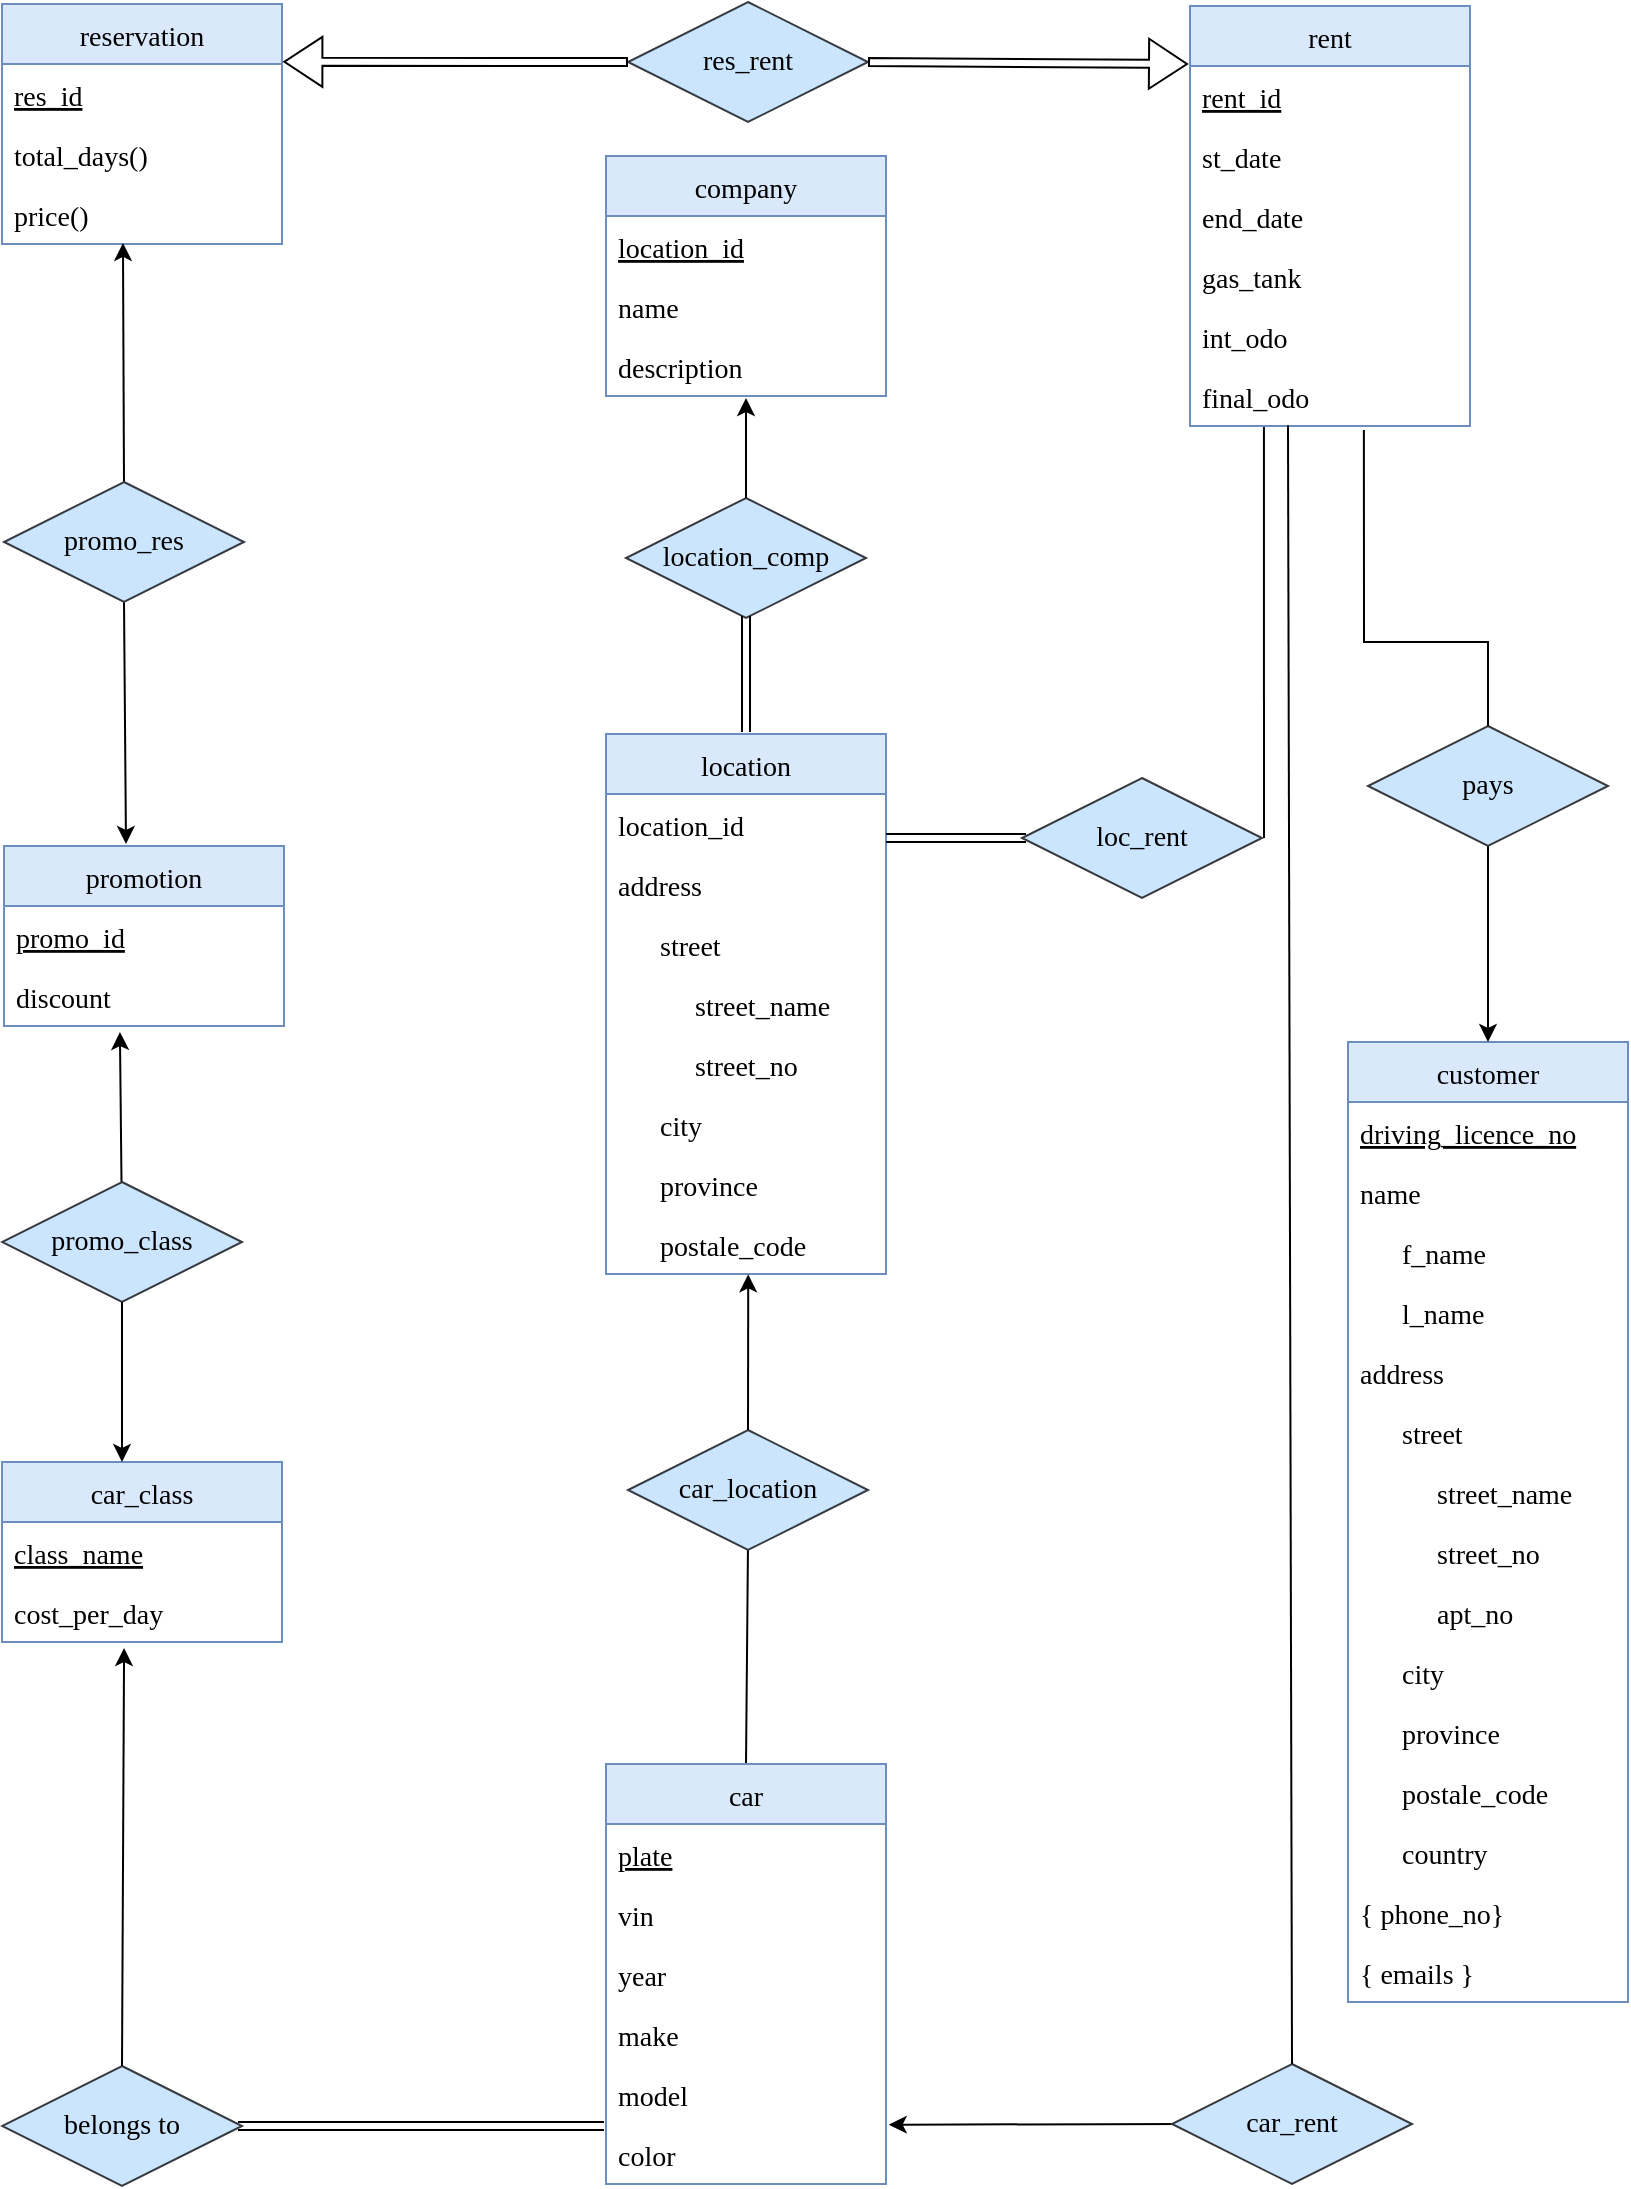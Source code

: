 <mxfile version="19.0.2" type="device"><diagram id="ZwlNlJG9tVJboRtD220z" name="Page-1"><mxGraphModel dx="1662" dy="762" grid="1" gridSize="10" guides="1" tooltips="1" connect="1" arrows="1" fold="1" page="1" pageScale="1" pageWidth="850" pageHeight="1100" math="0" shadow="0"><root><mxCell id="0"/><mxCell id="1" parent="0"/><mxCell id="5O3yAmEBrF3W0LkI9cG--62" value="" style="endArrow=none;html=1;rounded=0;fontFamily=Georgia;fontSize=14;entryX=1;entryY=0.5;entryDx=0;entryDy=0;exitX=0.264;exitY=1.006;exitDx=0;exitDy=0;exitPerimeter=0;" parent="1" source="In60isQGszgIBCFPKNo0-3" edge="1"><mxGeometry width="50" height="50" relative="1" as="geometry"><mxPoint x="638" y="210" as="sourcePoint"/><mxPoint x="638" y="418" as="targetPoint"/></mxGeometry></mxCell><mxCell id="5O3yAmEBrF3W0LkI9cG--57" value="" style="endArrow=none;html=1;rounded=0;fontFamily=Georgia;fontSize=14;exitX=0.5;exitY=0;exitDx=0;exitDy=0;" parent="1" edge="1" source="5O3yAmEBrF3W0LkI9cG--21"><mxGeometry width="50" height="50" relative="1" as="geometry"><mxPoint x="380" y="870" as="sourcePoint"/><mxPoint x="380" y="771" as="targetPoint"/></mxGeometry></mxCell><mxCell id="5O3yAmEBrF3W0LkI9cG--51" value="" style="endArrow=classic;html=1;rounded=0;fontFamily=Georgia;fontSize=14;entryX=1.017;entryY=-0.089;entryDx=0;entryDy=0;entryPerimeter=0;" parent="1" edge="1"><mxGeometry width="50" height="50" relative="1" as="geometry"><mxPoint x="600" y="1061" as="sourcePoint"/><mxPoint x="450.38" y="1061.33" as="targetPoint"/></mxGeometry></mxCell><mxCell id="5O3yAmEBrF3W0LkI9cG--54" value="" style="endArrow=classic;html=1;rounded=0;fontFamily=Georgia;fontSize=14;exitX=0.5;exitY=0;exitDx=0;exitDy=0;entryX=0.414;entryY=1.1;entryDx=0;entryDy=0;entryPerimeter=0;" parent="1" edge="1" target="5O3yAmEBrF3W0LkI9cG--8"><mxGeometry width="50" height="50" relative="1" as="geometry"><mxPoint x="67" y="614" as="sourcePoint"/><mxPoint x="68" y="544" as="targetPoint"/></mxGeometry></mxCell><mxCell id="5O3yAmEBrF3W0LkI9cG--55" value="" style="endArrow=classic;html=1;rounded=0;fontFamily=Georgia;fontSize=14;exitX=0.5;exitY=1;exitDx=0;exitDy=0;" parent="1" source="5O3yAmEBrF3W0LkI9cG--33" edge="1"><mxGeometry width="50" height="50" relative="1" as="geometry"><mxPoint x="69.04" y="349.98" as="sourcePoint"/><mxPoint x="69" y="421" as="targetPoint"/><Array as="points"/></mxGeometry></mxCell><mxCell id="5O3yAmEBrF3W0LkI9cG--1" value="reservation" style="swimlane;fontStyle=0;childLayout=stackLayout;horizontal=1;startSize=30;horizontalStack=0;resizeParent=1;resizeParentMax=0;resizeLast=0;collapsible=1;marginBottom=0;fillColor=#dae8fc;strokeColor=#6c8ebf;fontFamily=Georgia;fontSize=14;" parent="1" vertex="1"><mxGeometry x="7" y="1" width="140" height="120" as="geometry"/></mxCell><mxCell id="5O3yAmEBrF3W0LkI9cG--2" value="res_id" style="text;strokeColor=none;fillColor=none;align=left;verticalAlign=middle;spacingLeft=4;spacingRight=4;overflow=hidden;points=[[0,0.5],[1,0.5]];portConstraint=eastwest;rotatable=0;fontStyle=4;fontFamily=Georgia;fontSize=14;" parent="5O3yAmEBrF3W0LkI9cG--1" vertex="1"><mxGeometry y="30" width="140" height="30" as="geometry"/></mxCell><mxCell id="5O3yAmEBrF3W0LkI9cG--3" value="total_days()" style="text;strokeColor=none;fillColor=none;align=left;verticalAlign=middle;spacingLeft=4;spacingRight=4;overflow=hidden;points=[[0,0.5],[1,0.5]];portConstraint=eastwest;rotatable=0;fontFamily=Georgia;fontSize=14;" parent="5O3yAmEBrF3W0LkI9cG--1" vertex="1"><mxGeometry y="60" width="140" height="30" as="geometry"/></mxCell><mxCell id="5O3yAmEBrF3W0LkI9cG--4" value="price()" style="text;strokeColor=none;fillColor=none;align=left;verticalAlign=middle;spacingLeft=4;spacingRight=4;overflow=hidden;points=[[0,0.5],[1,0.5]];portConstraint=eastwest;rotatable=0;fontFamily=Georgia;fontSize=14;" parent="5O3yAmEBrF3W0LkI9cG--1" vertex="1"><mxGeometry y="90" width="140" height="30" as="geometry"/></mxCell><mxCell id="5O3yAmEBrF3W0LkI9cG--5" value="promotion" style="swimlane;fontStyle=0;childLayout=stackLayout;horizontal=1;startSize=30;horizontalStack=0;resizeParent=1;resizeParentMax=0;resizeLast=0;collapsible=1;marginBottom=0;fillColor=#dae8fc;strokeColor=#6c8ebf;fontFamily=Georgia;fontSize=14;" parent="1" vertex="1"><mxGeometry x="8" y="422" width="140" height="90" as="geometry"/></mxCell><mxCell id="5O3yAmEBrF3W0LkI9cG--6" value="promo_id" style="text;strokeColor=none;fillColor=none;align=left;verticalAlign=middle;spacingLeft=4;spacingRight=4;overflow=hidden;points=[[0,0.5],[1,0.5]];portConstraint=eastwest;rotatable=0;fontStyle=4;fontFamily=Georgia;fontSize=14;" parent="5O3yAmEBrF3W0LkI9cG--5" vertex="1"><mxGeometry y="30" width="140" height="30" as="geometry"/></mxCell><mxCell id="5O3yAmEBrF3W0LkI9cG--8" value="discount" style="text;strokeColor=none;fillColor=none;align=left;verticalAlign=middle;spacingLeft=4;spacingRight=4;overflow=hidden;points=[[0,0.5],[1,0.5]];portConstraint=eastwest;rotatable=0;fontFamily=Georgia;fontSize=14;" parent="5O3yAmEBrF3W0LkI9cG--5" vertex="1"><mxGeometry y="60" width="140" height="30" as="geometry"/></mxCell><mxCell id="5O3yAmEBrF3W0LkI9cG--9" value="car_class" style="swimlane;fontStyle=0;childLayout=stackLayout;horizontal=1;startSize=30;horizontalStack=0;resizeParent=1;resizeParentMax=0;resizeLast=0;collapsible=1;marginBottom=0;fillColor=#dae8fc;strokeColor=#6c8ebf;fontFamily=Georgia;fontSize=14;" parent="1" vertex="1"><mxGeometry x="7" y="730" width="140" height="90" as="geometry"/></mxCell><mxCell id="5O3yAmEBrF3W0LkI9cG--11" value="class_name" style="text;strokeColor=none;fillColor=none;align=left;verticalAlign=middle;spacingLeft=4;spacingRight=4;overflow=hidden;points=[[0,0.5],[1,0.5]];portConstraint=eastwest;rotatable=0;fontFamily=Georgia;fontSize=14;fontStyle=4" parent="5O3yAmEBrF3W0LkI9cG--9" vertex="1"><mxGeometry y="30" width="140" height="30" as="geometry"/></mxCell><mxCell id="In60isQGszgIBCFPKNo0-7" value="cost_per_day" style="text;strokeColor=none;fillColor=none;align=left;verticalAlign=middle;spacingLeft=4;spacingRight=4;overflow=hidden;points=[[0,0.5],[1,0.5]];portConstraint=eastwest;rotatable=0;fontFamily=Georgia;fontSize=14;" parent="5O3yAmEBrF3W0LkI9cG--9" vertex="1"><mxGeometry y="60" width="140" height="30" as="geometry"/></mxCell><mxCell id="5O3yAmEBrF3W0LkI9cG--13" value="company" style="swimlane;fontStyle=0;childLayout=stackLayout;horizontal=1;startSize=30;horizontalStack=0;resizeParent=1;resizeParentMax=0;resizeLast=0;collapsible=1;marginBottom=0;fillColor=#dae8fc;strokeColor=#6c8ebf;fontFamily=Georgia;fontSize=14;" parent="1" vertex="1"><mxGeometry x="309" y="77" width="140" height="120" as="geometry"/></mxCell><mxCell id="5O3yAmEBrF3W0LkI9cG--14" value="location_id" style="text;strokeColor=none;fillColor=none;align=left;verticalAlign=middle;spacingLeft=4;spacingRight=4;overflow=hidden;points=[[0,0.5],[1,0.5]];portConstraint=eastwest;rotatable=0;fontStyle=4;fontFamily=Georgia;fontSize=14;" parent="5O3yAmEBrF3W0LkI9cG--13" vertex="1"><mxGeometry y="30" width="140" height="30" as="geometry"/></mxCell><mxCell id="5O3yAmEBrF3W0LkI9cG--15" value="name" style="text;strokeColor=none;fillColor=none;align=left;verticalAlign=middle;spacingLeft=4;spacingRight=4;overflow=hidden;points=[[0,0.5],[1,0.5]];portConstraint=eastwest;rotatable=0;fontFamily=Georgia;fontSize=14;" parent="5O3yAmEBrF3W0LkI9cG--13" vertex="1"><mxGeometry y="60" width="140" height="30" as="geometry"/></mxCell><mxCell id="In60isQGszgIBCFPKNo0-5" value="description" style="text;strokeColor=none;fillColor=none;align=left;verticalAlign=middle;spacingLeft=4;spacingRight=4;overflow=hidden;points=[[0,0.5],[1,0.5]];portConstraint=eastwest;rotatable=0;fontFamily=Georgia;fontSize=14;" parent="5O3yAmEBrF3W0LkI9cG--13" vertex="1"><mxGeometry y="90" width="140" height="30" as="geometry"/></mxCell><mxCell id="5O3yAmEBrF3W0LkI9cG--17" value="location" style="swimlane;fontStyle=0;childLayout=stackLayout;horizontal=1;startSize=30;horizontalStack=0;resizeParent=1;resizeParentMax=0;resizeLast=0;collapsible=1;marginBottom=0;fillColor=#dae8fc;strokeColor=#6c8ebf;fontFamily=Georgia;fontSize=14;" parent="1" vertex="1"><mxGeometry x="309" y="366" width="140" height="270" as="geometry"/></mxCell><mxCell id="5O3yAmEBrF3W0LkI9cG--18" value="location_id" style="text;strokeColor=none;fillColor=none;align=left;verticalAlign=middle;spacingLeft=4;spacingRight=4;overflow=hidden;points=[[0,0.5],[1,0.5]];portConstraint=eastwest;rotatable=0;fontFamily=Georgia;fontSize=14;" parent="5O3yAmEBrF3W0LkI9cG--17" vertex="1"><mxGeometry y="30" width="140" height="30" as="geometry"/></mxCell><mxCell id="5O3yAmEBrF3W0LkI9cG--19" value="address" style="text;strokeColor=none;fillColor=none;align=left;verticalAlign=middle;spacingLeft=4;spacingRight=4;overflow=hidden;points=[[0,0.5],[1,0.5]];portConstraint=eastwest;rotatable=0;fontFamily=Georgia;fontSize=14;" parent="5O3yAmEBrF3W0LkI9cG--17" vertex="1"><mxGeometry y="60" width="140" height="30" as="geometry"/></mxCell><mxCell id="In60isQGszgIBCFPKNo0-26" value="      street" style="text;strokeColor=none;fillColor=none;align=left;verticalAlign=middle;spacingLeft=4;spacingRight=4;overflow=hidden;points=[[0,0.5],[1,0.5]];portConstraint=eastwest;rotatable=0;fontFamily=Georgia;fontSize=14;" parent="5O3yAmEBrF3W0LkI9cG--17" vertex="1"><mxGeometry y="90" width="140" height="30" as="geometry"/></mxCell><mxCell id="In60isQGszgIBCFPKNo0-27" value="           street_name" style="text;strokeColor=none;fillColor=none;align=left;verticalAlign=middle;spacingLeft=4;spacingRight=4;overflow=hidden;points=[[0,0.5],[1,0.5]];portConstraint=eastwest;rotatable=0;fontFamily=Georgia;fontSize=14;" parent="5O3yAmEBrF3W0LkI9cG--17" vertex="1"><mxGeometry y="120" width="140" height="30" as="geometry"/></mxCell><mxCell id="In60isQGszgIBCFPKNo0-28" value="           street_no" style="text;strokeColor=none;fillColor=none;align=left;verticalAlign=middle;spacingLeft=4;spacingRight=4;overflow=hidden;points=[[0,0.5],[1,0.5]];portConstraint=eastwest;rotatable=0;fontFamily=Georgia;fontSize=14;" parent="5O3yAmEBrF3W0LkI9cG--17" vertex="1"><mxGeometry y="150" width="140" height="30" as="geometry"/></mxCell><mxCell id="In60isQGszgIBCFPKNo0-29" value="      city" style="text;strokeColor=none;fillColor=none;align=left;verticalAlign=middle;spacingLeft=4;spacingRight=4;overflow=hidden;points=[[0,0.5],[1,0.5]];portConstraint=eastwest;rotatable=0;fontFamily=Georgia;fontSize=14;" parent="5O3yAmEBrF3W0LkI9cG--17" vertex="1"><mxGeometry y="180" width="140" height="30" as="geometry"/></mxCell><mxCell id="In60isQGszgIBCFPKNo0-32" value="      province" style="text;strokeColor=none;fillColor=none;align=left;verticalAlign=middle;spacingLeft=4;spacingRight=4;overflow=hidden;points=[[0,0.5],[1,0.5]];portConstraint=eastwest;rotatable=0;fontFamily=Georgia;fontSize=14;" parent="5O3yAmEBrF3W0LkI9cG--17" vertex="1"><mxGeometry y="210" width="140" height="30" as="geometry"/></mxCell><mxCell id="In60isQGszgIBCFPKNo0-31" value="      postale_code" style="text;strokeColor=none;fillColor=none;align=left;verticalAlign=middle;spacingLeft=4;spacingRight=4;overflow=hidden;points=[[0,0.5],[1,0.5]];portConstraint=eastwest;rotatable=0;fontFamily=Georgia;fontSize=14;" parent="5O3yAmEBrF3W0LkI9cG--17" vertex="1"><mxGeometry y="240" width="140" height="30" as="geometry"/></mxCell><mxCell id="5O3yAmEBrF3W0LkI9cG--21" value="car" style="swimlane;fontStyle=0;childLayout=stackLayout;horizontal=1;startSize=30;horizontalStack=0;resizeParent=1;resizeParentMax=0;resizeLast=0;collapsible=1;marginBottom=0;fillColor=#dae8fc;strokeColor=#6c8ebf;fontFamily=Georgia;fontSize=14;" parent="1" vertex="1"><mxGeometry x="309" y="881" width="140" height="210" as="geometry"/></mxCell><mxCell id="5O3yAmEBrF3W0LkI9cG--22" value="plate" style="text;strokeColor=none;fillColor=none;align=left;verticalAlign=middle;spacingLeft=4;spacingRight=4;overflow=hidden;points=[[0,0.5],[1,0.5]];portConstraint=eastwest;rotatable=0;fontStyle=4;fontFamily=Georgia;fontSize=14;" parent="5O3yAmEBrF3W0LkI9cG--21" vertex="1"><mxGeometry y="30" width="140" height="30" as="geometry"/></mxCell><mxCell id="5O3yAmEBrF3W0LkI9cG--23" value="vin" style="text;strokeColor=none;fillColor=none;align=left;verticalAlign=middle;spacingLeft=4;spacingRight=4;overflow=hidden;points=[[0,0.5],[1,0.5]];portConstraint=eastwest;rotatable=0;fontFamily=Georgia;fontSize=14;" parent="5O3yAmEBrF3W0LkI9cG--21" vertex="1"><mxGeometry y="60" width="140" height="30" as="geometry"/></mxCell><mxCell id="5O3yAmEBrF3W0LkI9cG--24" value="year" style="text;strokeColor=none;fillColor=none;align=left;verticalAlign=middle;spacingLeft=4;spacingRight=4;overflow=hidden;points=[[0,0.5],[1,0.5]];portConstraint=eastwest;rotatable=0;fontFamily=Georgia;fontSize=14;" parent="5O3yAmEBrF3W0LkI9cG--21" vertex="1"><mxGeometry y="90" width="140" height="30" as="geometry"/></mxCell><mxCell id="5O3yAmEBrF3W0LkI9cG--44" value="make" style="text;strokeColor=none;fillColor=none;align=left;verticalAlign=middle;spacingLeft=4;spacingRight=4;overflow=hidden;points=[[0,0.5],[1,0.5]];portConstraint=eastwest;rotatable=0;fontFamily=Georgia;fontSize=14;" parent="5O3yAmEBrF3W0LkI9cG--21" vertex="1"><mxGeometry y="120" width="140" height="30" as="geometry"/></mxCell><mxCell id="5O3yAmEBrF3W0LkI9cG--45" value="model" style="text;strokeColor=none;fillColor=none;align=left;verticalAlign=middle;spacingLeft=4;spacingRight=4;overflow=hidden;points=[[0,0.5],[1,0.5]];portConstraint=eastwest;rotatable=0;fontFamily=Georgia;fontSize=14;" parent="5O3yAmEBrF3W0LkI9cG--21" vertex="1"><mxGeometry y="150" width="140" height="30" as="geometry"/></mxCell><mxCell id="5O3yAmEBrF3W0LkI9cG--46" value="color" style="text;strokeColor=none;fillColor=none;align=left;verticalAlign=middle;spacingLeft=4;spacingRight=4;overflow=hidden;points=[[0,0.5],[1,0.5]];portConstraint=eastwest;rotatable=0;fontFamily=Georgia;fontSize=14;" parent="5O3yAmEBrF3W0LkI9cG--21" vertex="1"><mxGeometry y="180" width="140" height="30" as="geometry"/></mxCell><mxCell id="5O3yAmEBrF3W0LkI9cG--25" value="customer" style="swimlane;fontStyle=0;childLayout=stackLayout;horizontal=1;startSize=30;horizontalStack=0;resizeParent=1;resizeParentMax=0;resizeLast=0;collapsible=1;marginBottom=0;fillColor=#dae8fc;strokeColor=#6c8ebf;fontFamily=Georgia;fontSize=14;" parent="1" vertex="1"><mxGeometry x="680" y="520" width="140" height="480" as="geometry"/></mxCell><mxCell id="5O3yAmEBrF3W0LkI9cG--26" value="driving_licence_no" style="text;strokeColor=none;fillColor=none;align=left;verticalAlign=middle;spacingLeft=4;spacingRight=4;overflow=hidden;points=[[0,0.5],[1,0.5]];portConstraint=eastwest;rotatable=0;fontStyle=4;fontFamily=Georgia;fontSize=14;" parent="5O3yAmEBrF3W0LkI9cG--25" vertex="1"><mxGeometry y="30" width="140" height="30" as="geometry"/></mxCell><mxCell id="5O3yAmEBrF3W0LkI9cG--27" value="name" style="text;strokeColor=none;fillColor=none;align=left;verticalAlign=middle;spacingLeft=4;spacingRight=4;overflow=hidden;points=[[0,0.5],[1,0.5]];portConstraint=eastwest;rotatable=0;fontFamily=Georgia;fontSize=14;" parent="5O3yAmEBrF3W0LkI9cG--25" vertex="1"><mxGeometry y="60" width="140" height="30" as="geometry"/></mxCell><mxCell id="5O3yAmEBrF3W0LkI9cG--28" value="      f_name" style="text;strokeColor=none;fillColor=none;align=left;verticalAlign=middle;spacingLeft=4;spacingRight=4;overflow=hidden;points=[[0,0.5],[1,0.5]];portConstraint=eastwest;rotatable=0;fontFamily=Georgia;fontSize=14;" parent="5O3yAmEBrF3W0LkI9cG--25" vertex="1"><mxGeometry y="90" width="140" height="30" as="geometry"/></mxCell><mxCell id="In60isQGszgIBCFPKNo0-9" value="      l_name" style="text;strokeColor=none;fillColor=none;align=left;verticalAlign=middle;spacingLeft=4;spacingRight=4;overflow=hidden;points=[[0,0.5],[1,0.5]];portConstraint=eastwest;rotatable=0;fontFamily=Georgia;fontSize=14;" parent="5O3yAmEBrF3W0LkI9cG--25" vertex="1"><mxGeometry y="120" width="140" height="30" as="geometry"/></mxCell><mxCell id="In60isQGszgIBCFPKNo0-10" value="address" style="text;strokeColor=none;fillColor=none;align=left;verticalAlign=middle;spacingLeft=4;spacingRight=4;overflow=hidden;points=[[0,0.5],[1,0.5]];portConstraint=eastwest;rotatable=0;fontFamily=Georgia;fontSize=14;" parent="5O3yAmEBrF3W0LkI9cG--25" vertex="1"><mxGeometry y="150" width="140" height="30" as="geometry"/></mxCell><mxCell id="In60isQGszgIBCFPKNo0-11" value="      street" style="text;strokeColor=none;fillColor=none;align=left;verticalAlign=middle;spacingLeft=4;spacingRight=4;overflow=hidden;points=[[0,0.5],[1,0.5]];portConstraint=eastwest;rotatable=0;fontFamily=Georgia;fontSize=14;" parent="5O3yAmEBrF3W0LkI9cG--25" vertex="1"><mxGeometry y="180" width="140" height="30" as="geometry"/></mxCell><mxCell id="In60isQGszgIBCFPKNo0-13" value="           street_name" style="text;strokeColor=none;fillColor=none;align=left;verticalAlign=middle;spacingLeft=4;spacingRight=4;overflow=hidden;points=[[0,0.5],[1,0.5]];portConstraint=eastwest;rotatable=0;fontFamily=Georgia;fontSize=14;" parent="5O3yAmEBrF3W0LkI9cG--25" vertex="1"><mxGeometry y="210" width="140" height="30" as="geometry"/></mxCell><mxCell id="In60isQGszgIBCFPKNo0-17" value="           street_no" style="text;strokeColor=none;fillColor=none;align=left;verticalAlign=middle;spacingLeft=4;spacingRight=4;overflow=hidden;points=[[0,0.5],[1,0.5]];portConstraint=eastwest;rotatable=0;fontFamily=Georgia;fontSize=14;" parent="5O3yAmEBrF3W0LkI9cG--25" vertex="1"><mxGeometry y="240" width="140" height="30" as="geometry"/></mxCell><mxCell id="In60isQGszgIBCFPKNo0-19" value="           apt_no" style="text;strokeColor=none;fillColor=none;align=left;verticalAlign=middle;spacingLeft=4;spacingRight=4;overflow=hidden;points=[[0,0.5],[1,0.5]];portConstraint=eastwest;rotatable=0;fontFamily=Georgia;fontSize=14;" parent="5O3yAmEBrF3W0LkI9cG--25" vertex="1"><mxGeometry y="270" width="140" height="30" as="geometry"/></mxCell><mxCell id="In60isQGszgIBCFPKNo0-20" value="      city" style="text;strokeColor=none;fillColor=none;align=left;verticalAlign=middle;spacingLeft=4;spacingRight=4;overflow=hidden;points=[[0,0.5],[1,0.5]];portConstraint=eastwest;rotatable=0;fontFamily=Georgia;fontSize=14;" parent="5O3yAmEBrF3W0LkI9cG--25" vertex="1"><mxGeometry y="300" width="140" height="30" as="geometry"/></mxCell><mxCell id="In60isQGszgIBCFPKNo0-22" value="      province" style="text;strokeColor=none;fillColor=none;align=left;verticalAlign=middle;spacingLeft=4;spacingRight=4;overflow=hidden;points=[[0,0.5],[1,0.5]];portConstraint=eastwest;rotatable=0;fontFamily=Georgia;fontSize=14;" parent="5O3yAmEBrF3W0LkI9cG--25" vertex="1"><mxGeometry y="330" width="140" height="30" as="geometry"/></mxCell><mxCell id="In60isQGszgIBCFPKNo0-23" value="      postale_code" style="text;strokeColor=none;fillColor=none;align=left;verticalAlign=middle;spacingLeft=4;spacingRight=4;overflow=hidden;points=[[0,0.5],[1,0.5]];portConstraint=eastwest;rotatable=0;fontFamily=Georgia;fontSize=14;" parent="5O3yAmEBrF3W0LkI9cG--25" vertex="1"><mxGeometry y="360" width="140" height="30" as="geometry"/></mxCell><mxCell id="In60isQGszgIBCFPKNo0-24" value="      country" style="text;strokeColor=none;fillColor=none;align=left;verticalAlign=middle;spacingLeft=4;spacingRight=4;overflow=hidden;points=[[0,0.5],[1,0.5]];portConstraint=eastwest;rotatable=0;fontFamily=Georgia;fontSize=14;" parent="5O3yAmEBrF3W0LkI9cG--25" vertex="1"><mxGeometry y="390" width="140" height="30" as="geometry"/></mxCell><mxCell id="KVECkxVaw_R1CVkqASGa-1" value="{ phone_no}" style="text;strokeColor=none;fillColor=none;align=left;verticalAlign=middle;spacingLeft=4;spacingRight=4;overflow=hidden;points=[[0,0.5],[1,0.5]];portConstraint=eastwest;rotatable=0;fontFamily=Georgia;fontSize=14;" vertex="1" parent="5O3yAmEBrF3W0LkI9cG--25"><mxGeometry y="420" width="140" height="30" as="geometry"/></mxCell><mxCell id="KVECkxVaw_R1CVkqASGa-4" value="{ emails }" style="text;strokeColor=none;fillColor=none;align=left;verticalAlign=middle;spacingLeft=4;spacingRight=4;overflow=hidden;points=[[0,0.5],[1,0.5]];portConstraint=eastwest;rotatable=0;fontFamily=Georgia;fontSize=14;" vertex="1" parent="5O3yAmEBrF3W0LkI9cG--25"><mxGeometry y="450" width="140" height="30" as="geometry"/></mxCell><mxCell id="5O3yAmEBrF3W0LkI9cG--29" value="rent" style="swimlane;fontStyle=0;childLayout=stackLayout;horizontal=1;startSize=30;horizontalStack=0;resizeParent=1;resizeParentMax=0;resizeLast=0;collapsible=1;marginBottom=0;fillColor=#dae8fc;strokeColor=#6c8ebf;fontFamily=Georgia;fontSize=14;" parent="1" vertex="1"><mxGeometry x="601" y="2" width="140" height="210" as="geometry"/></mxCell><mxCell id="5O3yAmEBrF3W0LkI9cG--30" value="rent_id" style="text;strokeColor=none;fillColor=none;align=left;verticalAlign=middle;spacingLeft=4;spacingRight=4;overflow=hidden;points=[[0,0.5],[1,0.5]];portConstraint=eastwest;rotatable=0;fontStyle=4;fontFamily=Georgia;fontSize=14;" parent="5O3yAmEBrF3W0LkI9cG--29" vertex="1"><mxGeometry y="30" width="140" height="30" as="geometry"/></mxCell><mxCell id="5O3yAmEBrF3W0LkI9cG--31" value="st_date" style="text;strokeColor=none;fillColor=none;align=left;verticalAlign=middle;spacingLeft=4;spacingRight=4;overflow=hidden;points=[[0,0.5],[1,0.5]];portConstraint=eastwest;rotatable=0;fontFamily=Georgia;fontSize=14;" parent="5O3yAmEBrF3W0LkI9cG--29" vertex="1"><mxGeometry y="60" width="140" height="30" as="geometry"/></mxCell><mxCell id="5O3yAmEBrF3W0LkI9cG--32" value="end_date" style="text;strokeColor=none;fillColor=none;align=left;verticalAlign=middle;spacingLeft=4;spacingRight=4;overflow=hidden;points=[[0,0.5],[1,0.5]];portConstraint=eastwest;rotatable=0;fontFamily=Georgia;fontSize=14;" parent="5O3yAmEBrF3W0LkI9cG--29" vertex="1"><mxGeometry y="90" width="140" height="30" as="geometry"/></mxCell><mxCell id="5O3yAmEBrF3W0LkI9cG--42" value="gas_tank" style="text;strokeColor=none;fillColor=none;align=left;verticalAlign=middle;spacingLeft=4;spacingRight=4;overflow=hidden;points=[[0,0.5],[1,0.5]];portConstraint=eastwest;rotatable=0;fontFamily=Georgia;fontSize=14;" parent="5O3yAmEBrF3W0LkI9cG--29" vertex="1"><mxGeometry y="120" width="140" height="30" as="geometry"/></mxCell><mxCell id="5O3yAmEBrF3W0LkI9cG--43" value="int_odo" style="text;strokeColor=none;fillColor=none;align=left;verticalAlign=middle;spacingLeft=4;spacingRight=4;overflow=hidden;points=[[0,0.5],[1,0.5]];portConstraint=eastwest;rotatable=0;fontFamily=Georgia;fontSize=14;" parent="5O3yAmEBrF3W0LkI9cG--29" vertex="1"><mxGeometry y="150" width="140" height="30" as="geometry"/></mxCell><mxCell id="In60isQGszgIBCFPKNo0-3" value="final_odo" style="text;strokeColor=none;fillColor=none;align=left;verticalAlign=middle;spacingLeft=4;spacingRight=4;overflow=hidden;points=[[0,0.5],[1,0.5]];portConstraint=eastwest;rotatable=0;fontFamily=Georgia;fontSize=14;" parent="5O3yAmEBrF3W0LkI9cG--29" vertex="1"><mxGeometry y="180" width="140" height="30" as="geometry"/></mxCell><mxCell id="5O3yAmEBrF3W0LkI9cG--34" value="promo_class" style="shape=rhombus;perimeter=rhombusPerimeter;whiteSpace=wrap;html=1;align=center;fillColor=#cce5ff;strokeColor=#36393d;fontFamily=Georgia;fontSize=14;" parent="1" vertex="1"><mxGeometry x="7" y="590" width="120" height="60" as="geometry"/></mxCell><mxCell id="5O3yAmEBrF3W0LkI9cG--35" value="res_rent" style="shape=rhombus;perimeter=rhombusPerimeter;whiteSpace=wrap;html=1;align=center;fillColor=#cce5ff;strokeColor=#36393d;fontFamily=Georgia;fontSize=14;" parent="1" vertex="1"><mxGeometry x="320" width="120" height="60" as="geometry"/></mxCell><mxCell id="5O3yAmEBrF3W0LkI9cG--36" value="loc_rent" style="shape=rhombus;perimeter=rhombusPerimeter;whiteSpace=wrap;html=1;align=center;fillColor=#cce5ff;strokeColor=#36393d;fontFamily=Georgia;fontSize=14;" parent="1" vertex="1"><mxGeometry x="517" y="388" width="120" height="60" as="geometry"/></mxCell><mxCell id="5O3yAmEBrF3W0LkI9cG--37" value="location_comp" style="shape=rhombus;perimeter=rhombusPerimeter;whiteSpace=wrap;html=1;align=center;fillColor=#cce5ff;strokeColor=#36393d;fontFamily=Georgia;fontSize=14;" parent="1" vertex="1"><mxGeometry x="319" y="248" width="120" height="60" as="geometry"/></mxCell><mxCell id="5O3yAmEBrF3W0LkI9cG--39" value="car_rent" style="shape=rhombus;perimeter=rhombusPerimeter;whiteSpace=wrap;html=1;align=center;fillColor=#cce5ff;strokeColor=#36393d;fontFamily=Georgia;fontSize=14;" parent="1" vertex="1"><mxGeometry x="592" y="1031" width="120" height="60" as="geometry"/></mxCell><mxCell id="5O3yAmEBrF3W0LkI9cG--40" value="belongs to" style="shape=rhombus;perimeter=rhombusPerimeter;whiteSpace=wrap;html=1;align=center;fillColor=#cce5ff;strokeColor=#36393d;fontFamily=Georgia;fontSize=14;" parent="1" vertex="1"><mxGeometry x="7" y="1032" width="120" height="60" as="geometry"/></mxCell><mxCell id="5O3yAmEBrF3W0LkI9cG--41" value="car_location" style="shape=rhombus;perimeter=rhombusPerimeter;whiteSpace=wrap;html=1;align=center;fillColor=#cce5ff;strokeColor=#36393d;fontFamily=Georgia;fontSize=14;" parent="1" vertex="1"><mxGeometry x="320" y="714" width="120" height="60" as="geometry"/></mxCell><mxCell id="5O3yAmEBrF3W0LkI9cG--49" value="" style="endArrow=classic;html=1;rounded=0;fontFamily=Georgia;fontSize=14;exitX=0.5;exitY=0;exitDx=0;exitDy=0;entryX=0.436;entryY=1.1;entryDx=0;entryDy=0;entryPerimeter=0;" parent="1" source="5O3yAmEBrF3W0LkI9cG--40" edge="1" target="In60isQGszgIBCFPKNo0-7"><mxGeometry width="50" height="50" relative="1" as="geometry"><mxPoint x="317" y="782" as="sourcePoint"/><mxPoint x="70" y="860" as="targetPoint"/></mxGeometry></mxCell><mxCell id="5O3yAmEBrF3W0LkI9cG--50" value="" style="endArrow=none;html=1;rounded=0;fontFamily=Georgia;fontSize=14;shape=link;entryX=1;entryY=0.5;entryDx=0;entryDy=0;" parent="1" edge="1"><mxGeometry width="50" height="50" relative="1" as="geometry"><mxPoint x="308" y="1062" as="sourcePoint"/><mxPoint x="125" y="1062" as="targetPoint"/></mxGeometry></mxCell><mxCell id="5O3yAmEBrF3W0LkI9cG--52" value="" style="endArrow=none;html=1;rounded=0;fontFamily=Georgia;fontSize=14;exitX=0.5;exitY=0;exitDx=0;exitDy=0;entryX=0.35;entryY=0.989;entryDx=0;entryDy=0;entryPerimeter=0;" parent="1" target="In60isQGszgIBCFPKNo0-3" edge="1"><mxGeometry width="50" height="50" relative="1" as="geometry"><mxPoint x="652" y="1031" as="sourcePoint"/><mxPoint x="650" y="220" as="targetPoint"/></mxGeometry></mxCell><mxCell id="5O3yAmEBrF3W0LkI9cG--53" value="" style="endArrow=classic;html=1;rounded=0;fontFamily=Georgia;fontSize=14;exitX=0.5;exitY=1;exitDx=0;exitDy=0;" parent="1" source="5O3yAmEBrF3W0LkI9cG--34" edge="1"><mxGeometry width="50" height="50" relative="1" as="geometry"><mxPoint x="317" y="620" as="sourcePoint"/><mxPoint x="67" y="730" as="targetPoint"/></mxGeometry></mxCell><mxCell id="5O3yAmEBrF3W0LkI9cG--56" value="" style="endArrow=classic;html=1;rounded=0;fontFamily=Georgia;fontSize=14;exitX=0.5;exitY=0;exitDx=0;exitDy=0;entryX=0.432;entryY=0.983;entryDx=0;entryDy=0;entryPerimeter=0;startArrow=none;" parent="1" source="5O3yAmEBrF3W0LkI9cG--33" target="5O3yAmEBrF3W0LkI9cG--4" edge="1"><mxGeometry width="50" height="50" relative="1" as="geometry"><mxPoint x="68" y="295" as="sourcePoint"/><mxPoint x="65.94" y="121.67" as="targetPoint"/></mxGeometry></mxCell><mxCell id="5O3yAmEBrF3W0LkI9cG--60" value="" style="endArrow=none;html=1;rounded=0;fontFamily=Georgia;fontSize=14;shape=link;exitX=0.5;exitY=0;exitDx=0;exitDy=0;" parent="1" edge="1"><mxGeometry width="50" height="50" relative="1" as="geometry"><mxPoint x="379" y="365" as="sourcePoint"/><mxPoint x="379" y="307" as="targetPoint"/></mxGeometry></mxCell><mxCell id="5O3yAmEBrF3W0LkI9cG--61" value="" style="endArrow=classic;html=1;rounded=0;fontFamily=Georgia;fontSize=14;exitX=0.5;exitY=0;exitDx=0;exitDy=0;" parent="1" source="5O3yAmEBrF3W0LkI9cG--37" edge="1"><mxGeometry width="50" height="50" relative="1" as="geometry"><mxPoint x="299" y="268" as="sourcePoint"/><mxPoint x="379" y="198" as="targetPoint"/></mxGeometry></mxCell><mxCell id="5O3yAmEBrF3W0LkI9cG--63" value="" style="endArrow=none;html=1;rounded=0;fontFamily=Georgia;fontSize=14;shape=link;" parent="1" edge="1"><mxGeometry width="50" height="50" relative="1" as="geometry"><mxPoint x="519" y="418" as="sourcePoint"/><mxPoint x="449" y="418" as="targetPoint"/></mxGeometry></mxCell><mxCell id="5O3yAmEBrF3W0LkI9cG--65" value="" style="endArrow=classic;html=1;rounded=0;fontFamily=Georgia;fontSize=14;exitX=0.5;exitY=1;exitDx=0;exitDy=0;entryX=0.5;entryY=0;entryDx=0;entryDy=0;" parent="1" edge="1" target="5O3yAmEBrF3W0LkI9cG--25" source="5O3yAmEBrF3W0LkI9cG--38"><mxGeometry width="50" height="50" relative="1" as="geometry"><mxPoint x="741" y="502" as="sourcePoint"/><mxPoint x="750" y="470" as="targetPoint"/></mxGeometry></mxCell><mxCell id="5O3yAmEBrF3W0LkI9cG--66" value="" style="endArrow=classic;html=1;rounded=0;fontFamily=Georgia;fontSize=14;shape=flexArrow;exitX=0;exitY=0.5;exitDx=0;exitDy=0;entryX=1.005;entryY=-0.037;entryDx=0;entryDy=0;entryPerimeter=0;width=4;" parent="1" source="5O3yAmEBrF3W0LkI9cG--35" target="5O3yAmEBrF3W0LkI9cG--2" edge="1"><mxGeometry width="50" height="50" relative="1" as="geometry"><mxPoint x="317" y="327" as="sourcePoint"/><mxPoint x="147" y="206.33" as="targetPoint"/></mxGeometry></mxCell><mxCell id="5O3yAmEBrF3W0LkI9cG--67" value="" style="endArrow=classic;html=1;rounded=0;fontFamily=Georgia;fontSize=14;shape=flexArrow;exitX=1;exitY=0.5;exitDx=0;exitDy=0;startSize=6;strokeWidth=1;arcSize=20;width=4;" parent="1" edge="1"><mxGeometry width="50" height="50" relative="1" as="geometry"><mxPoint x="440" y="30" as="sourcePoint"/><mxPoint x="600" y="31" as="targetPoint"/></mxGeometry></mxCell><mxCell id="5O3yAmEBrF3W0LkI9cG--68" value="" style="endArrow=classic;html=1;rounded=0;fontFamily=Georgia;fontSize=14;exitX=0.5;exitY=0;exitDx=0;exitDy=0;entryX=0.508;entryY=1.006;entryDx=0;entryDy=0;entryPerimeter=0;" parent="1" target="In60isQGszgIBCFPKNo0-31" edge="1"><mxGeometry width="50" height="50" relative="1" as="geometry"><mxPoint x="380" y="714" as="sourcePoint"/><mxPoint x="380" y="640" as="targetPoint"/></mxGeometry></mxCell><mxCell id="5O3yAmEBrF3W0LkI9cG--33" value="promo_res" style="shape=rhombus;perimeter=rhombusPerimeter;whiteSpace=wrap;html=1;align=center;fillColor=#cce5ff;strokeColor=#36393d;fontFamily=Georgia;fontSize=14;" parent="1" vertex="1"><mxGeometry x="8" y="240" width="120" height="60" as="geometry"/></mxCell><mxCell id="5O3yAmEBrF3W0LkI9cG--38" value="pays" style="shape=rhombus;perimeter=rhombusPerimeter;whiteSpace=wrap;html=1;align=center;fillColor=#cce5ff;strokeColor=#36393d;fontFamily=Georgia;fontSize=14;" parent="1" vertex="1"><mxGeometry x="690" y="362" width="120" height="60" as="geometry"/></mxCell><mxCell id="KVECkxVaw_R1CVkqASGa-6" value="" style="endArrow=none;html=1;rounded=0;entryX=0.621;entryY=1.067;entryDx=0;entryDy=0;entryPerimeter=0;exitX=0.5;exitY=0;exitDx=0;exitDy=0;" edge="1" parent="1" source="5O3yAmEBrF3W0LkI9cG--38" target="In60isQGszgIBCFPKNo0-3"><mxGeometry width="50" height="50" relative="1" as="geometry"><mxPoint x="400" y="320" as="sourcePoint"/><mxPoint x="450" y="270" as="targetPoint"/><Array as="points"><mxPoint x="750" y="320"/><mxPoint x="688" y="320"/></Array></mxGeometry></mxCell></root></mxGraphModel></diagram></mxfile>